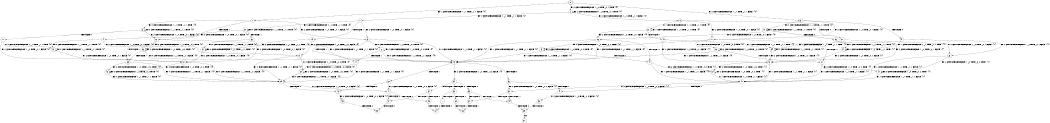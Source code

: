 digraph BCG {
size = "7, 10.5";
center = TRUE;
node [shape = circle];
0 [peripheries = 2];
0 -> 1 [label = "EX !1 !ATOMIC_EXCH_BRANCH (1, +1, TRUE, +1, 1, FALSE) !{0}"];
0 -> 2 [label = "EX !2 !ATOMIC_EXCH_BRANCH (1, +0, TRUE, +0, 1, TRUE) !{0}"];
0 -> 3 [label = "EX !0 !ATOMIC_EXCH_BRANCH (1, +1, TRUE, +1, 1, FALSE) !{0}"];
1 -> 4 [label = "TERMINATE !1"];
1 -> 5 [label = "EX !2 !ATOMIC_EXCH_BRANCH (1, +0, TRUE, +0, 1, FALSE) !{0}"];
1 -> 6 [label = "EX !0 !ATOMIC_EXCH_BRANCH (1, +1, TRUE, +1, 1, TRUE) !{0}"];
2 -> 7 [label = "EX !1 !ATOMIC_EXCH_BRANCH (1, +1, TRUE, +1, 1, FALSE) !{0}"];
2 -> 8 [label = "EX !0 !ATOMIC_EXCH_BRANCH (1, +1, TRUE, +1, 1, FALSE) !{0}"];
2 -> 2 [label = "EX !2 !ATOMIC_EXCH_BRANCH (1, +0, TRUE, +0, 1, TRUE) !{0}"];
3 -> 9 [label = "TERMINATE !0"];
3 -> 10 [label = "EX !1 !ATOMIC_EXCH_BRANCH (1, +1, TRUE, +1, 1, TRUE) !{0}"];
3 -> 11 [label = "EX !2 !ATOMIC_EXCH_BRANCH (1, +0, TRUE, +0, 1, FALSE) !{0}"];
4 -> 12 [label = "EX !2 !ATOMIC_EXCH_BRANCH (1, +0, TRUE, +0, 1, FALSE) !{0}"];
4 -> 13 [label = "EX !0 !ATOMIC_EXCH_BRANCH (1, +1, TRUE, +1, 1, TRUE) !{0}"];
5 -> 14 [label = "TERMINATE !1"];
5 -> 15 [label = "EX !0 !ATOMIC_EXCH_BRANCH (1, +1, TRUE, +1, 1, FALSE) !{0}"];
5 -> 16 [label = "EX !2 !ATOMIC_EXCH_BRANCH (1, +0, TRUE, +0, 2, TRUE) !{0}"];
6 -> 17 [label = "TERMINATE !1"];
6 -> 18 [label = "EX !2 !ATOMIC_EXCH_BRANCH (1, +0, TRUE, +0, 1, FALSE) !{0}"];
6 -> 6 [label = "EX !0 !ATOMIC_EXCH_BRANCH (1, +1, TRUE, +1, 1, TRUE) !{0}"];
7 -> 19 [label = "TERMINATE !1"];
7 -> 20 [label = "EX !0 !ATOMIC_EXCH_BRANCH (1, +1, TRUE, +1, 1, TRUE) !{0}"];
7 -> 5 [label = "EX !2 !ATOMIC_EXCH_BRANCH (1, +0, TRUE, +0, 1, FALSE) !{0}"];
8 -> 21 [label = "TERMINATE !0"];
8 -> 22 [label = "EX !1 !ATOMIC_EXCH_BRANCH (1, +1, TRUE, +1, 1, TRUE) !{0}"];
8 -> 11 [label = "EX !2 !ATOMIC_EXCH_BRANCH (1, +0, TRUE, +0, 1, FALSE) !{0}"];
9 -> 23 [label = "EX !2 !ATOMIC_EXCH_BRANCH (1, +0, TRUE, +0, 1, FALSE) !{1}"];
9 -> 24 [label = "EX !1 !ATOMIC_EXCH_BRANCH (1, +1, TRUE, +1, 1, TRUE) !{1}"];
10 -> 25 [label = "TERMINATE !0"];
10 -> 26 [label = "EX !2 !ATOMIC_EXCH_BRANCH (1, +0, TRUE, +0, 1, FALSE) !{0}"];
10 -> 10 [label = "EX !1 !ATOMIC_EXCH_BRANCH (1, +1, TRUE, +1, 1, TRUE) !{0}"];
11 -> 27 [label = "TERMINATE !0"];
11 -> 15 [label = "EX !1 !ATOMIC_EXCH_BRANCH (1, +1, TRUE, +1, 1, FALSE) !{0}"];
11 -> 28 [label = "EX !2 !ATOMIC_EXCH_BRANCH (1, +0, TRUE, +0, 2, TRUE) !{0}"];
12 -> 29 [label = "EX !0 !ATOMIC_EXCH_BRANCH (1, +1, TRUE, +1, 1, FALSE) !{0}"];
12 -> 30 [label = "EX !2 !ATOMIC_EXCH_BRANCH (1, +0, TRUE, +0, 2, TRUE) !{0}"];
13 -> 31 [label = "EX !2 !ATOMIC_EXCH_BRANCH (1, +0, TRUE, +0, 1, FALSE) !{0}"];
13 -> 13 [label = "EX !0 !ATOMIC_EXCH_BRANCH (1, +1, TRUE, +1, 1, TRUE) !{0}"];
14 -> 29 [label = "EX !0 !ATOMIC_EXCH_BRANCH (1, +1, TRUE, +1, 1, FALSE) !{0}"];
14 -> 30 [label = "EX !2 !ATOMIC_EXCH_BRANCH (1, +0, TRUE, +0, 2, TRUE) !{0}"];
15 -> 32 [label = "TERMINATE !1"];
15 -> 33 [label = "TERMINATE !0"];
15 -> 34 [label = "EX !2 !ATOMIC_EXCH_BRANCH (1, +0, TRUE, +0, 2, FALSE) !{0}"];
16 -> 14 [label = "TERMINATE !1"];
16 -> 15 [label = "EX !0 !ATOMIC_EXCH_BRANCH (1, +1, TRUE, +1, 1, FALSE) !{0}"];
16 -> 16 [label = "EX !2 !ATOMIC_EXCH_BRANCH (1, +0, TRUE, +0, 2, TRUE) !{0}"];
17 -> 31 [label = "EX !2 !ATOMIC_EXCH_BRANCH (1, +0, TRUE, +0, 1, FALSE) !{0}"];
17 -> 13 [label = "EX !0 !ATOMIC_EXCH_BRANCH (1, +1, TRUE, +1, 1, TRUE) !{0}"];
18 -> 35 [label = "TERMINATE !1"];
18 -> 36 [label = "EX !2 !ATOMIC_EXCH_BRANCH (1, +0, TRUE, +0, 2, TRUE) !{0}"];
18 -> 15 [label = "EX !0 !ATOMIC_EXCH_BRANCH (1, +1, TRUE, +1, 1, FALSE) !{0}"];
19 -> 37 [label = "EX !0 !ATOMIC_EXCH_BRANCH (1, +1, TRUE, +1, 1, TRUE) !{0}"];
19 -> 12 [label = "EX !2 !ATOMIC_EXCH_BRANCH (1, +0, TRUE, +0, 1, FALSE) !{0}"];
20 -> 38 [label = "TERMINATE !1"];
20 -> 18 [label = "EX !2 !ATOMIC_EXCH_BRANCH (1, +0, TRUE, +0, 1, FALSE) !{0}"];
20 -> 20 [label = "EX !0 !ATOMIC_EXCH_BRANCH (1, +1, TRUE, +1, 1, TRUE) !{0}"];
21 -> 39 [label = "EX !1 !ATOMIC_EXCH_BRANCH (1, +1, TRUE, +1, 1, TRUE) !{1}"];
21 -> 23 [label = "EX !2 !ATOMIC_EXCH_BRANCH (1, +0, TRUE, +0, 1, FALSE) !{1}"];
22 -> 40 [label = "TERMINATE !0"];
22 -> 26 [label = "EX !2 !ATOMIC_EXCH_BRANCH (1, +0, TRUE, +0, 1, FALSE) !{0}"];
22 -> 22 [label = "EX !1 !ATOMIC_EXCH_BRANCH (1, +1, TRUE, +1, 1, TRUE) !{0}"];
23 -> 41 [label = "EX !1 !ATOMIC_EXCH_BRANCH (1, +1, TRUE, +1, 1, FALSE) !{1}"];
23 -> 42 [label = "EX !2 !ATOMIC_EXCH_BRANCH (1, +0, TRUE, +0, 2, TRUE) !{1}"];
24 -> 43 [label = "EX !2 !ATOMIC_EXCH_BRANCH (1, +0, TRUE, +0, 1, FALSE) !{1}"];
24 -> 24 [label = "EX !1 !ATOMIC_EXCH_BRANCH (1, +1, TRUE, +1, 1, TRUE) !{1}"];
25 -> 43 [label = "EX !2 !ATOMIC_EXCH_BRANCH (1, +0, TRUE, +0, 1, FALSE) !{1}"];
25 -> 24 [label = "EX !1 !ATOMIC_EXCH_BRANCH (1, +1, TRUE, +1, 1, TRUE) !{1}"];
26 -> 44 [label = "TERMINATE !0"];
26 -> 45 [label = "EX !2 !ATOMIC_EXCH_BRANCH (1, +0, TRUE, +0, 2, TRUE) !{0}"];
26 -> 15 [label = "EX !1 !ATOMIC_EXCH_BRANCH (1, +1, TRUE, +1, 1, FALSE) !{0}"];
27 -> 41 [label = "EX !1 !ATOMIC_EXCH_BRANCH (1, +1, TRUE, +1, 1, FALSE) !{1}"];
27 -> 42 [label = "EX !2 !ATOMIC_EXCH_BRANCH (1, +0, TRUE, +0, 2, TRUE) !{1}"];
28 -> 27 [label = "TERMINATE !0"];
28 -> 15 [label = "EX !1 !ATOMIC_EXCH_BRANCH (1, +1, TRUE, +1, 1, FALSE) !{0}"];
28 -> 28 [label = "EX !2 !ATOMIC_EXCH_BRANCH (1, +0, TRUE, +0, 2, TRUE) !{0}"];
29 -> 46 [label = "TERMINATE !0"];
29 -> 47 [label = "EX !2 !ATOMIC_EXCH_BRANCH (1, +0, TRUE, +0, 2, FALSE) !{0}"];
30 -> 29 [label = "EX !0 !ATOMIC_EXCH_BRANCH (1, +1, TRUE, +1, 1, FALSE) !{0}"];
30 -> 30 [label = "EX !2 !ATOMIC_EXCH_BRANCH (1, +0, TRUE, +0, 2, TRUE) !{0}"];
31 -> 48 [label = "EX !2 !ATOMIC_EXCH_BRANCH (1, +0, TRUE, +0, 2, TRUE) !{0}"];
31 -> 29 [label = "EX !0 !ATOMIC_EXCH_BRANCH (1, +1, TRUE, +1, 1, FALSE) !{0}"];
32 -> 46 [label = "TERMINATE !0"];
32 -> 47 [label = "EX !2 !ATOMIC_EXCH_BRANCH (1, +0, TRUE, +0, 2, FALSE) !{0}"];
33 -> 49 [label = "TERMINATE !1"];
33 -> 50 [label = "EX !2 !ATOMIC_EXCH_BRANCH (1, +0, TRUE, +0, 2, FALSE) !{1}"];
34 -> 51 [label = "TERMINATE !1"];
34 -> 52 [label = "TERMINATE !2"];
34 -> 53 [label = "TERMINATE !0"];
35 -> 48 [label = "EX !2 !ATOMIC_EXCH_BRANCH (1, +0, TRUE, +0, 2, TRUE) !{0}"];
35 -> 29 [label = "EX !0 !ATOMIC_EXCH_BRANCH (1, +1, TRUE, +1, 1, FALSE) !{0}"];
36 -> 35 [label = "TERMINATE !1"];
36 -> 36 [label = "EX !2 !ATOMIC_EXCH_BRANCH (1, +0, TRUE, +0, 2, TRUE) !{0}"];
36 -> 15 [label = "EX !0 !ATOMIC_EXCH_BRANCH (1, +1, TRUE, +1, 1, FALSE) !{0}"];
37 -> 31 [label = "EX !2 !ATOMIC_EXCH_BRANCH (1, +0, TRUE, +0, 1, FALSE) !{0}"];
37 -> 37 [label = "EX !0 !ATOMIC_EXCH_BRANCH (1, +1, TRUE, +1, 1, TRUE) !{0}"];
38 -> 31 [label = "EX !2 !ATOMIC_EXCH_BRANCH (1, +0, TRUE, +0, 1, FALSE) !{0}"];
38 -> 37 [label = "EX !0 !ATOMIC_EXCH_BRANCH (1, +1, TRUE, +1, 1, TRUE) !{0}"];
39 -> 43 [label = "EX !2 !ATOMIC_EXCH_BRANCH (1, +0, TRUE, +0, 1, FALSE) !{1}"];
39 -> 39 [label = "EX !1 !ATOMIC_EXCH_BRANCH (1, +1, TRUE, +1, 1, TRUE) !{1}"];
40 -> 43 [label = "EX !2 !ATOMIC_EXCH_BRANCH (1, +0, TRUE, +0, 1, FALSE) !{1}"];
40 -> 39 [label = "EX !1 !ATOMIC_EXCH_BRANCH (1, +1, TRUE, +1, 1, TRUE) !{1}"];
41 -> 49 [label = "TERMINATE !1"];
41 -> 50 [label = "EX !2 !ATOMIC_EXCH_BRANCH (1, +0, TRUE, +0, 2, FALSE) !{1}"];
42 -> 41 [label = "EX !1 !ATOMIC_EXCH_BRANCH (1, +1, TRUE, +1, 1, FALSE) !{1}"];
42 -> 42 [label = "EX !2 !ATOMIC_EXCH_BRANCH (1, +0, TRUE, +0, 2, TRUE) !{1}"];
43 -> 54 [label = "EX !2 !ATOMIC_EXCH_BRANCH (1, +0, TRUE, +0, 2, TRUE) !{1}"];
43 -> 41 [label = "EX !1 !ATOMIC_EXCH_BRANCH (1, +1, TRUE, +1, 1, FALSE) !{1}"];
44 -> 54 [label = "EX !2 !ATOMIC_EXCH_BRANCH (1, +0, TRUE, +0, 2, TRUE) !{1}"];
44 -> 41 [label = "EX !1 !ATOMIC_EXCH_BRANCH (1, +1, TRUE, +1, 1, FALSE) !{1}"];
45 -> 44 [label = "TERMINATE !0"];
45 -> 45 [label = "EX !2 !ATOMIC_EXCH_BRANCH (1, +0, TRUE, +0, 2, TRUE) !{0}"];
45 -> 15 [label = "EX !1 !ATOMIC_EXCH_BRANCH (1, +1, TRUE, +1, 1, FALSE) !{0}"];
46 -> 55 [label = "EX !2 !ATOMIC_EXCH_BRANCH (1, +0, TRUE, +0, 2, FALSE) !{1}"];
47 -> 56 [label = "TERMINATE !2"];
47 -> 57 [label = "TERMINATE !0"];
48 -> 48 [label = "EX !2 !ATOMIC_EXCH_BRANCH (1, +0, TRUE, +0, 2, TRUE) !{0}"];
48 -> 29 [label = "EX !0 !ATOMIC_EXCH_BRANCH (1, +1, TRUE, +1, 1, FALSE) !{0}"];
49 -> 58 [label = "EX !2 !ATOMIC_EXCH_BRANCH (1, +0, TRUE, +0, 2, FALSE) !{2}"];
50 -> 59 [label = "TERMINATE !1"];
50 -> 60 [label = "TERMINATE !2"];
51 -> 56 [label = "TERMINATE !2"];
51 -> 57 [label = "TERMINATE !0"];
52 -> 61 [label = "TERMINATE !1"];
52 -> 62 [label = "TERMINATE !0"];
53 -> 59 [label = "TERMINATE !1"];
53 -> 60 [label = "TERMINATE !2"];
54 -> 54 [label = "EX !2 !ATOMIC_EXCH_BRANCH (1, +0, TRUE, +0, 2, TRUE) !{1}"];
54 -> 41 [label = "EX !1 !ATOMIC_EXCH_BRANCH (1, +1, TRUE, +1, 1, FALSE) !{1}"];
55 -> 63 [label = "TERMINATE !2"];
56 -> 64 [label = "TERMINATE !0"];
57 -> 63 [label = "TERMINATE !2"];
58 -> 65 [label = "TERMINATE !2"];
59 -> 65 [label = "TERMINATE !2"];
60 -> 66 [label = "TERMINATE !1"];
61 -> 64 [label = "TERMINATE !0"];
62 -> 66 [label = "TERMINATE !1"];
65 -> 67 [label = "exit"];
}

